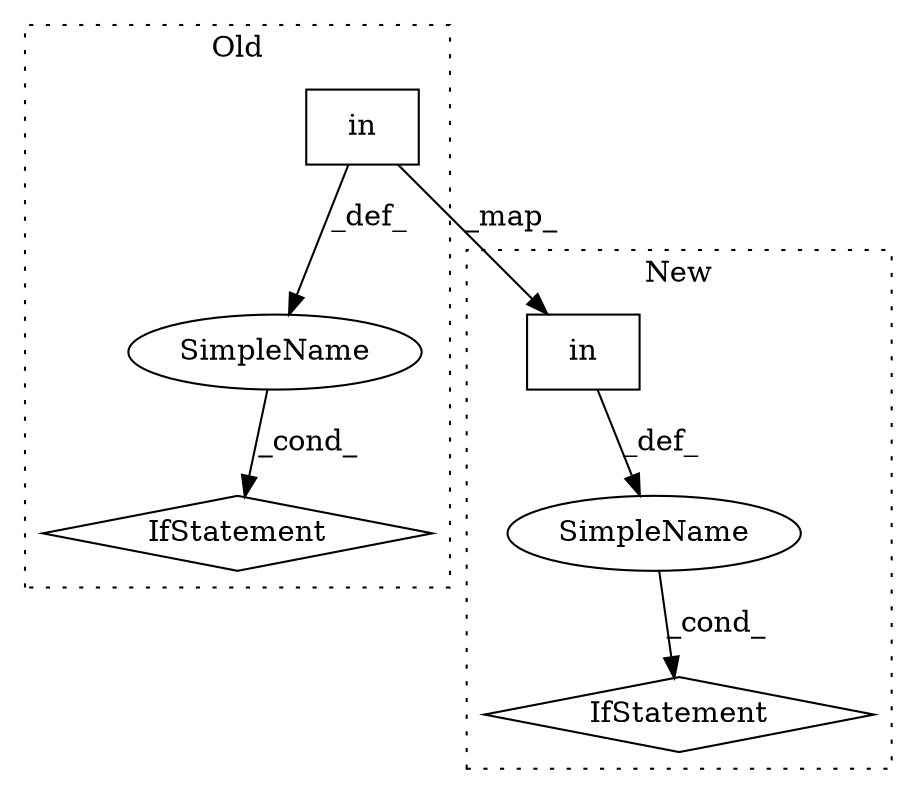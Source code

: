 digraph G {
subgraph cluster0 {
1 [label="in" a="105" s="1628" l="27" shape="box"];
3 [label="SimpleName" a="42" s="" l="" shape="ellipse"];
4 [label="IfStatement" a="25" s="1656" l="3" shape="diamond"];
label = "Old";
style="dotted";
}
subgraph cluster1 {
2 [label="in" a="105" s="1623" l="27" shape="box"];
5 [label="SimpleName" a="42" s="" l="" shape="ellipse"];
6 [label="IfStatement" a="25" s="1615,1650" l="8,2" shape="diamond"];
label = "New";
style="dotted";
}
1 -> 2 [label="_map_"];
1 -> 3 [label="_def_"];
2 -> 5 [label="_def_"];
3 -> 4 [label="_cond_"];
5 -> 6 [label="_cond_"];
}